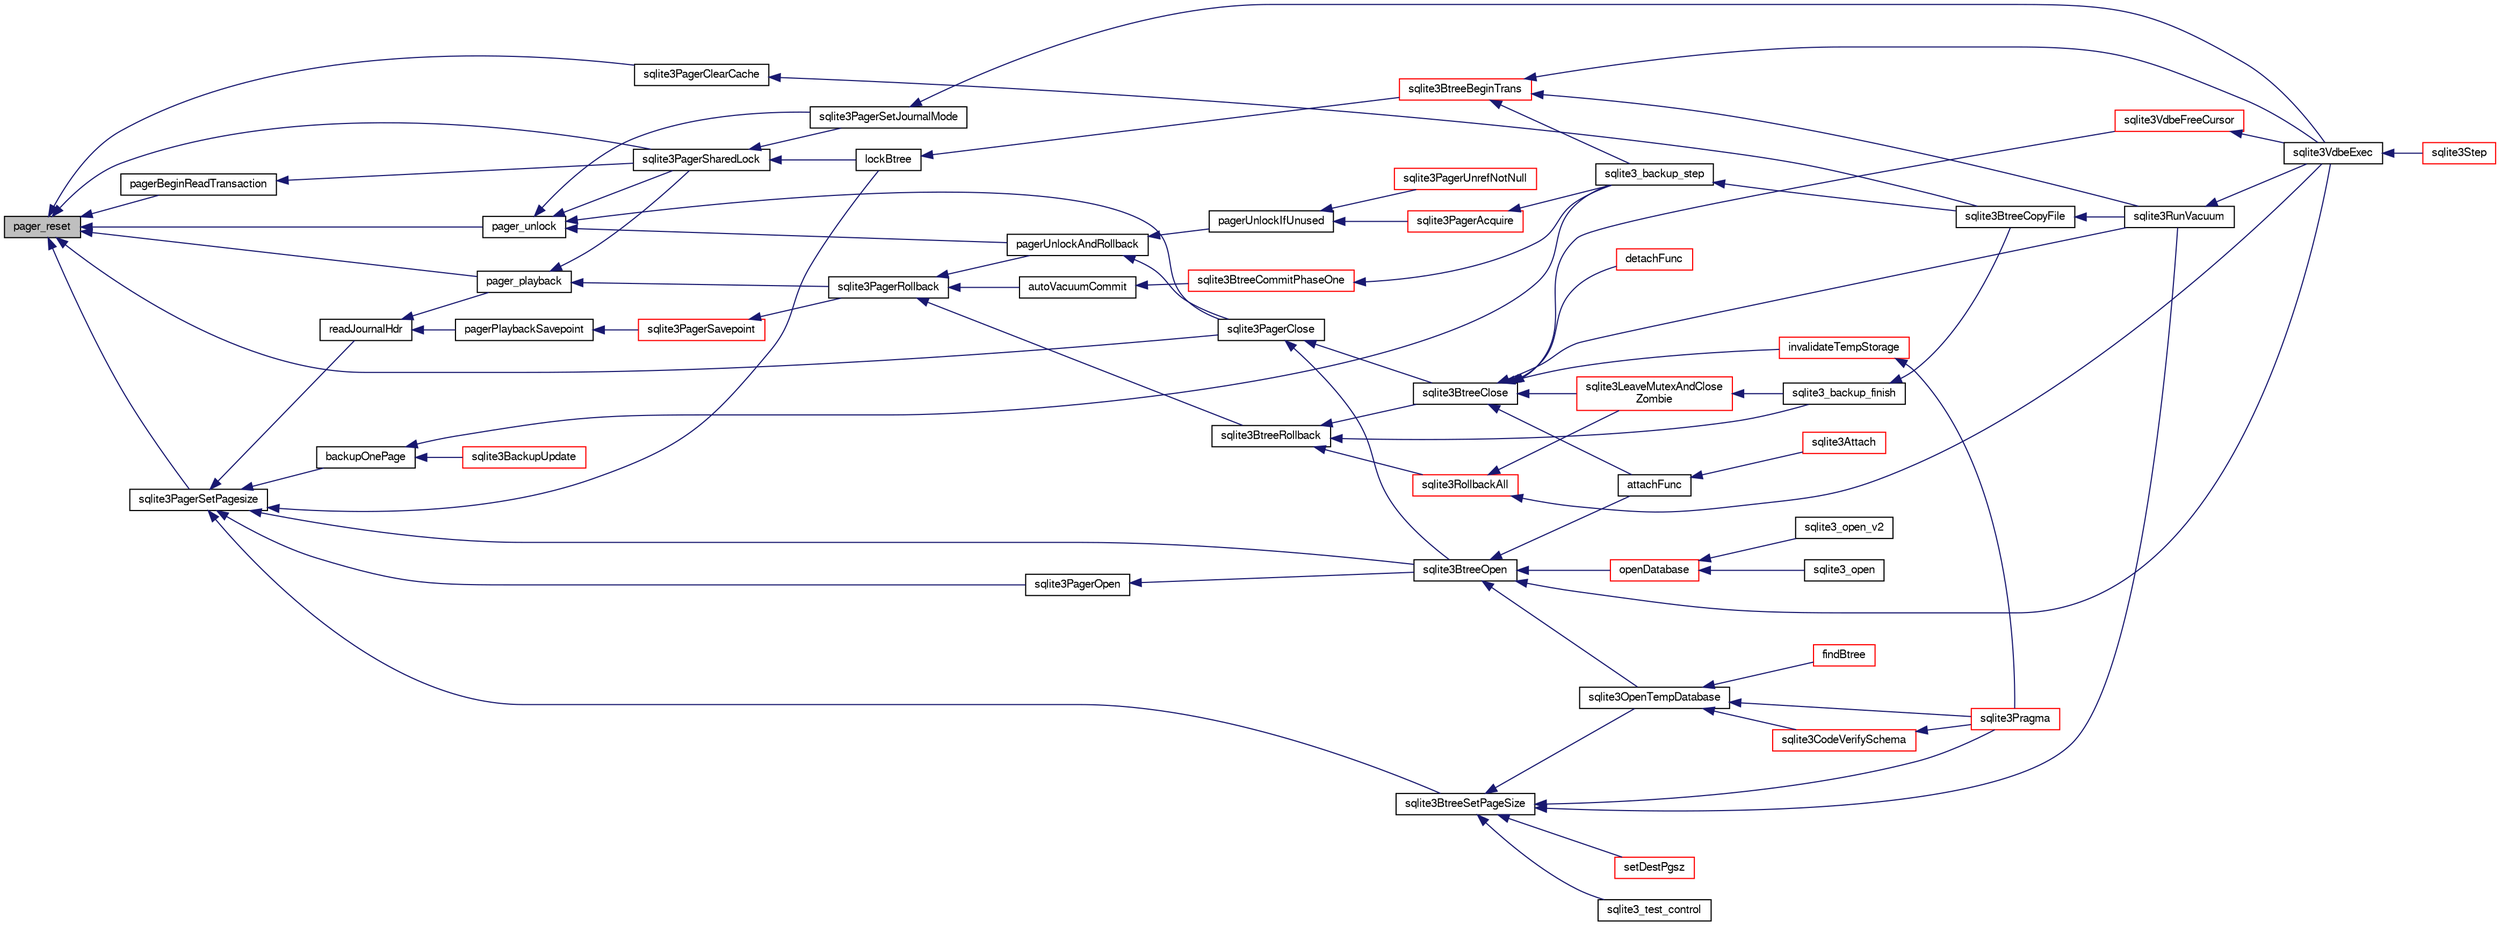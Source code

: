 digraph "pager_reset"
{
  edge [fontname="FreeSans",fontsize="10",labelfontname="FreeSans",labelfontsize="10"];
  node [fontname="FreeSans",fontsize="10",shape=record];
  rankdir="LR";
  Node195225 [label="pager_reset",height=0.2,width=0.4,color="black", fillcolor="grey75", style="filled", fontcolor="black"];
  Node195225 -> Node195226 [dir="back",color="midnightblue",fontsize="10",style="solid",fontname="FreeSans"];
  Node195226 [label="pager_unlock",height=0.2,width=0.4,color="black", fillcolor="white", style="filled",URL="$sqlite3_8c.html#a5b54bd09bd76fa68eb6310fbf9bbaf20"];
  Node195226 -> Node195227 [dir="back",color="midnightblue",fontsize="10",style="solid",fontname="FreeSans"];
  Node195227 [label="pagerUnlockAndRollback",height=0.2,width=0.4,color="black", fillcolor="white", style="filled",URL="$sqlite3_8c.html#a02d96b7bf62c3b13ba905d168914518c"];
  Node195227 -> Node195228 [dir="back",color="midnightblue",fontsize="10",style="solid",fontname="FreeSans"];
  Node195228 [label="sqlite3PagerClose",height=0.2,width=0.4,color="black", fillcolor="white", style="filled",URL="$sqlite3_8c.html#af94b1f96b60689fd09422cce2c85f53f"];
  Node195228 -> Node195229 [dir="back",color="midnightblue",fontsize="10",style="solid",fontname="FreeSans"];
  Node195229 [label="sqlite3BtreeOpen",height=0.2,width=0.4,color="black", fillcolor="white", style="filled",URL="$sqlite3_8c.html#a13dcb44dc34af6ce9d38de9c5aa975f9"];
  Node195229 -> Node195230 [dir="back",color="midnightblue",fontsize="10",style="solid",fontname="FreeSans"];
  Node195230 [label="sqlite3VdbeExec",height=0.2,width=0.4,color="black", fillcolor="white", style="filled",URL="$sqlite3_8c.html#a8ce40a614bdc56719c4d642b1e4dfb21"];
  Node195230 -> Node195231 [dir="back",color="midnightblue",fontsize="10",style="solid",fontname="FreeSans"];
  Node195231 [label="sqlite3Step",height=0.2,width=0.4,color="red", fillcolor="white", style="filled",URL="$sqlite3_8c.html#a3f2872e873e2758a4beedad1d5113554"];
  Node195229 -> Node195258 [dir="back",color="midnightblue",fontsize="10",style="solid",fontname="FreeSans"];
  Node195258 [label="attachFunc",height=0.2,width=0.4,color="black", fillcolor="white", style="filled",URL="$sqlite3_8c.html#a69cb751a7da501b9a0aa37e0d7c3eaf7"];
  Node195258 -> Node195259 [dir="back",color="midnightblue",fontsize="10",style="solid",fontname="FreeSans"];
  Node195259 [label="sqlite3Attach",height=0.2,width=0.4,color="red", fillcolor="white", style="filled",URL="$sqlite3_8c.html#ae0907fe0b43cc1b4c7e6a16213e8546f"];
  Node195229 -> Node195491 [dir="back",color="midnightblue",fontsize="10",style="solid",fontname="FreeSans"];
  Node195491 [label="sqlite3OpenTempDatabase",height=0.2,width=0.4,color="black", fillcolor="white", style="filled",URL="$sqlite3_8c.html#aaf3088380b731428b72d3b5777f93755"];
  Node195491 -> Node195435 [dir="back",color="midnightblue",fontsize="10",style="solid",fontname="FreeSans"];
  Node195435 [label="findBtree",height=0.2,width=0.4,color="red", fillcolor="white", style="filled",URL="$sqlite3_8c.html#ab4ee5743b77efd7f8832bf0b9315f973"];
  Node195491 -> Node195492 [dir="back",color="midnightblue",fontsize="10",style="solid",fontname="FreeSans"];
  Node195492 [label="sqlite3CodeVerifySchema",height=0.2,width=0.4,color="red", fillcolor="white", style="filled",URL="$sqlite3_8c.html#ad9d8708d96f8416ec59ebf41c57000f9"];
  Node195492 -> Node195308 [dir="back",color="midnightblue",fontsize="10",style="solid",fontname="FreeSans"];
  Node195308 [label="sqlite3Pragma",height=0.2,width=0.4,color="red", fillcolor="white", style="filled",URL="$sqlite3_8c.html#a111391370f58f8e6a6eca51fd34d62ed"];
  Node195491 -> Node195308 [dir="back",color="midnightblue",fontsize="10",style="solid",fontname="FreeSans"];
  Node195229 -> Node195465 [dir="back",color="midnightblue",fontsize="10",style="solid",fontname="FreeSans"];
  Node195465 [label="openDatabase",height=0.2,width=0.4,color="red", fillcolor="white", style="filled",URL="$sqlite3_8c.html#a6a9c3bc3a64234e863413f41db473758"];
  Node195465 -> Node195466 [dir="back",color="midnightblue",fontsize="10",style="solid",fontname="FreeSans"];
  Node195466 [label="sqlite3_open",height=0.2,width=0.4,color="black", fillcolor="white", style="filled",URL="$sqlite3_8h.html#a97ba966ed1acc38409786258268f5f71"];
  Node195465 -> Node195467 [dir="back",color="midnightblue",fontsize="10",style="solid",fontname="FreeSans"];
  Node195467 [label="sqlite3_open_v2",height=0.2,width=0.4,color="black", fillcolor="white", style="filled",URL="$sqlite3_8h.html#a140fe275b6975dc867cea50a65a217c4"];
  Node195228 -> Node195496 [dir="back",color="midnightblue",fontsize="10",style="solid",fontname="FreeSans"];
  Node195496 [label="sqlite3BtreeClose",height=0.2,width=0.4,color="black", fillcolor="white", style="filled",URL="$sqlite3_8c.html#a729b65009b66a99200496b09c124df01"];
  Node195496 -> Node195497 [dir="back",color="midnightblue",fontsize="10",style="solid",fontname="FreeSans"];
  Node195497 [label="sqlite3VdbeFreeCursor",height=0.2,width=0.4,color="red", fillcolor="white", style="filled",URL="$sqlite3_8c.html#a0f9084083e1d0639708934630f33d6ef"];
  Node195497 -> Node195230 [dir="back",color="midnightblue",fontsize="10",style="solid",fontname="FreeSans"];
  Node195496 -> Node195258 [dir="back",color="midnightblue",fontsize="10",style="solid",fontname="FreeSans"];
  Node195496 -> Node195445 [dir="back",color="midnightblue",fontsize="10",style="solid",fontname="FreeSans"];
  Node195445 [label="detachFunc",height=0.2,width=0.4,color="red", fillcolor="white", style="filled",URL="$sqlite3_8c.html#a2b3dd04cb87abd088926ab0082a60b77"];
  Node195496 -> Node195446 [dir="back",color="midnightblue",fontsize="10",style="solid",fontname="FreeSans"];
  Node195446 [label="invalidateTempStorage",height=0.2,width=0.4,color="red", fillcolor="white", style="filled",URL="$sqlite3_8c.html#a759777a1eb3c3e96a5af94932b39e69a"];
  Node195446 -> Node195308 [dir="back",color="midnightblue",fontsize="10",style="solid",fontname="FreeSans"];
  Node195496 -> Node195416 [dir="back",color="midnightblue",fontsize="10",style="solid",fontname="FreeSans"];
  Node195416 [label="sqlite3RunVacuum",height=0.2,width=0.4,color="black", fillcolor="white", style="filled",URL="$sqlite3_8c.html#a5e83ddc7b3e7e8e79ad5d1fc92de1d2f"];
  Node195416 -> Node195230 [dir="back",color="midnightblue",fontsize="10",style="solid",fontname="FreeSans"];
  Node195496 -> Node195459 [dir="back",color="midnightblue",fontsize="10",style="solid",fontname="FreeSans"];
  Node195459 [label="sqlite3LeaveMutexAndClose\lZombie",height=0.2,width=0.4,color="red", fillcolor="white", style="filled",URL="$sqlite3_8c.html#afe3a37c29dcb0fe9fc15fe07a3976f59"];
  Node195459 -> Node195460 [dir="back",color="midnightblue",fontsize="10",style="solid",fontname="FreeSans"];
  Node195460 [label="sqlite3_backup_finish",height=0.2,width=0.4,color="black", fillcolor="white", style="filled",URL="$sqlite3_8h.html#a176857dd58d99be53b6d7305533e0048"];
  Node195460 -> Node195444 [dir="back",color="midnightblue",fontsize="10",style="solid",fontname="FreeSans"];
  Node195444 [label="sqlite3BtreeCopyFile",height=0.2,width=0.4,color="black", fillcolor="white", style="filled",URL="$sqlite3_8c.html#a4d9e19a79f0d5c1dfcef0bd137ae83f9"];
  Node195444 -> Node195416 [dir="back",color="midnightblue",fontsize="10",style="solid",fontname="FreeSans"];
  Node195227 -> Node195501 [dir="back",color="midnightblue",fontsize="10",style="solid",fontname="FreeSans"];
  Node195501 [label="pagerUnlockIfUnused",height=0.2,width=0.4,color="black", fillcolor="white", style="filled",URL="$sqlite3_8c.html#abf547f4276efb6f10262f7fde1e4d065"];
  Node195501 -> Node195502 [dir="back",color="midnightblue",fontsize="10",style="solid",fontname="FreeSans"];
  Node195502 [label="sqlite3PagerAcquire",height=0.2,width=0.4,color="red", fillcolor="white", style="filled",URL="$sqlite3_8c.html#a22a53daafd2bd778cda390312651f994"];
  Node195502 -> Node195443 [dir="back",color="midnightblue",fontsize="10",style="solid",fontname="FreeSans"];
  Node195443 [label="sqlite3_backup_step",height=0.2,width=0.4,color="black", fillcolor="white", style="filled",URL="$sqlite3_8h.html#a1699b75e98d082eebc465a9e64c35269"];
  Node195443 -> Node195444 [dir="back",color="midnightblue",fontsize="10",style="solid",fontname="FreeSans"];
  Node195501 -> Node195575 [dir="back",color="midnightblue",fontsize="10",style="solid",fontname="FreeSans"];
  Node195575 [label="sqlite3PagerUnrefNotNull",height=0.2,width=0.4,color="red", fillcolor="white", style="filled",URL="$sqlite3_8c.html#a4b314f96f09f5c68c94672e420e31ab9"];
  Node195226 -> Node195228 [dir="back",color="midnightblue",fontsize="10",style="solid",fontname="FreeSans"];
  Node195226 -> Node195505 [dir="back",color="midnightblue",fontsize="10",style="solid",fontname="FreeSans"];
  Node195505 [label="sqlite3PagerSharedLock",height=0.2,width=0.4,color="black", fillcolor="white", style="filled",URL="$sqlite3_8c.html#a58c197b629fb6eaacf96c7add57c70df"];
  Node195505 -> Node195506 [dir="back",color="midnightblue",fontsize="10",style="solid",fontname="FreeSans"];
  Node195506 [label="sqlite3PagerSetJournalMode",height=0.2,width=0.4,color="black", fillcolor="white", style="filled",URL="$sqlite3_8c.html#afb929a0a4553cda84de16180ddbd09f7"];
  Node195506 -> Node195230 [dir="back",color="midnightblue",fontsize="10",style="solid",fontname="FreeSans"];
  Node195505 -> Node195507 [dir="back",color="midnightblue",fontsize="10",style="solid",fontname="FreeSans"];
  Node195507 [label="lockBtree",height=0.2,width=0.4,color="black", fillcolor="white", style="filled",URL="$sqlite3_8c.html#a5b808194d3178be15705a420265cee9d"];
  Node195507 -> Node195508 [dir="back",color="midnightblue",fontsize="10",style="solid",fontname="FreeSans"];
  Node195508 [label="sqlite3BtreeBeginTrans",height=0.2,width=0.4,color="red", fillcolor="white", style="filled",URL="$sqlite3_8c.html#a52d6706df15c67c22aa7d0e290c16bf5"];
  Node195508 -> Node195443 [dir="back",color="midnightblue",fontsize="10",style="solid",fontname="FreeSans"];
  Node195508 -> Node195230 [dir="back",color="midnightblue",fontsize="10",style="solid",fontname="FreeSans"];
  Node195508 -> Node195416 [dir="back",color="midnightblue",fontsize="10",style="solid",fontname="FreeSans"];
  Node195226 -> Node195506 [dir="back",color="midnightblue",fontsize="10",style="solid",fontname="FreeSans"];
  Node195225 -> Node195504 [dir="back",color="midnightblue",fontsize="10",style="solid",fontname="FreeSans"];
  Node195504 [label="pager_playback",height=0.2,width=0.4,color="black", fillcolor="white", style="filled",URL="$sqlite3_8c.html#a9d9a750a9fc76eb4b668c8a16b164a65"];
  Node195504 -> Node195505 [dir="back",color="midnightblue",fontsize="10",style="solid",fontname="FreeSans"];
  Node195504 -> Node195510 [dir="back",color="midnightblue",fontsize="10",style="solid",fontname="FreeSans"];
  Node195510 [label="sqlite3PagerRollback",height=0.2,width=0.4,color="black", fillcolor="white", style="filled",URL="$sqlite3_8c.html#afdd2ecbb97b7a716892ff6bd10c7dfd0"];
  Node195510 -> Node195227 [dir="back",color="midnightblue",fontsize="10",style="solid",fontname="FreeSans"];
  Node195510 -> Node195511 [dir="back",color="midnightblue",fontsize="10",style="solid",fontname="FreeSans"];
  Node195511 [label="autoVacuumCommit",height=0.2,width=0.4,color="black", fillcolor="white", style="filled",URL="$sqlite3_8c.html#a809d22c6311135ae3048adf41febaef0"];
  Node195511 -> Node195512 [dir="back",color="midnightblue",fontsize="10",style="solid",fontname="FreeSans"];
  Node195512 [label="sqlite3BtreeCommitPhaseOne",height=0.2,width=0.4,color="red", fillcolor="white", style="filled",URL="$sqlite3_8c.html#ae266cba101e64ad99a166f237532e262"];
  Node195512 -> Node195443 [dir="back",color="midnightblue",fontsize="10",style="solid",fontname="FreeSans"];
  Node195510 -> Node195515 [dir="back",color="midnightblue",fontsize="10",style="solid",fontname="FreeSans"];
  Node195515 [label="sqlite3BtreeRollback",height=0.2,width=0.4,color="black", fillcolor="white", style="filled",URL="$sqlite3_8c.html#a317473acdafdd688385c8954f09de186"];
  Node195515 -> Node195496 [dir="back",color="midnightblue",fontsize="10",style="solid",fontname="FreeSans"];
  Node195515 -> Node195460 [dir="back",color="midnightblue",fontsize="10",style="solid",fontname="FreeSans"];
  Node195515 -> Node195448 [dir="back",color="midnightblue",fontsize="10",style="solid",fontname="FreeSans"];
  Node195448 [label="sqlite3RollbackAll",height=0.2,width=0.4,color="red", fillcolor="white", style="filled",URL="$sqlite3_8c.html#ad902dd388d73208539f557962e3fe6bb"];
  Node195448 -> Node195230 [dir="back",color="midnightblue",fontsize="10",style="solid",fontname="FreeSans"];
  Node195448 -> Node195459 [dir="back",color="midnightblue",fontsize="10",style="solid",fontname="FreeSans"];
  Node195225 -> Node195613 [dir="back",color="midnightblue",fontsize="10",style="solid",fontname="FreeSans"];
  Node195613 [label="pagerBeginReadTransaction",height=0.2,width=0.4,color="black", fillcolor="white", style="filled",URL="$sqlite3_8c.html#a4a484b6c404f96050418d965e3cc17a1"];
  Node195613 -> Node195505 [dir="back",color="midnightblue",fontsize="10",style="solid",fontname="FreeSans"];
  Node195225 -> Node195614 [dir="back",color="midnightblue",fontsize="10",style="solid",fontname="FreeSans"];
  Node195614 [label="sqlite3PagerSetPagesize",height=0.2,width=0.4,color="black", fillcolor="white", style="filled",URL="$sqlite3_8c.html#ab668348d5dcc0382c247c74b6358f16e"];
  Node195614 -> Node195615 [dir="back",color="midnightblue",fontsize="10",style="solid",fontname="FreeSans"];
  Node195615 [label="readJournalHdr",height=0.2,width=0.4,color="black", fillcolor="white", style="filled",URL="$sqlite3_8c.html#a4367a6db0dfbaacd476aeecccc99904b"];
  Node195615 -> Node195504 [dir="back",color="midnightblue",fontsize="10",style="solid",fontname="FreeSans"];
  Node195615 -> Node195516 [dir="back",color="midnightblue",fontsize="10",style="solid",fontname="FreeSans"];
  Node195516 [label="pagerPlaybackSavepoint",height=0.2,width=0.4,color="black", fillcolor="white", style="filled",URL="$sqlite3_8c.html#aedf76c3b6661c4244cc3e2c5464fd12e"];
  Node195516 -> Node195517 [dir="back",color="midnightblue",fontsize="10",style="solid",fontname="FreeSans"];
  Node195517 [label="sqlite3PagerSavepoint",height=0.2,width=0.4,color="red", fillcolor="white", style="filled",URL="$sqlite3_8c.html#a8b5f1920b6a8b564a47e243868f2c8d4"];
  Node195517 -> Node195510 [dir="back",color="midnightblue",fontsize="10",style="solid",fontname="FreeSans"];
  Node195614 -> Node195596 [dir="back",color="midnightblue",fontsize="10",style="solid",fontname="FreeSans"];
  Node195596 [label="sqlite3PagerOpen",height=0.2,width=0.4,color="black", fillcolor="white", style="filled",URL="$sqlite3_8c.html#a5b4a74e8a1754922c482b7af19b30611"];
  Node195596 -> Node195229 [dir="back",color="midnightblue",fontsize="10",style="solid",fontname="FreeSans"];
  Node195614 -> Node195229 [dir="back",color="midnightblue",fontsize="10",style="solid",fontname="FreeSans"];
  Node195614 -> Node195616 [dir="back",color="midnightblue",fontsize="10",style="solid",fontname="FreeSans"];
  Node195616 [label="sqlite3BtreeSetPageSize",height=0.2,width=0.4,color="black", fillcolor="white", style="filled",URL="$sqlite3_8c.html#ad9c65e8377c831a80e0ac1f108c43f3e"];
  Node195616 -> Node195617 [dir="back",color="midnightblue",fontsize="10",style="solid",fontname="FreeSans"];
  Node195617 [label="setDestPgsz",height=0.2,width=0.4,color="red", fillcolor="white", style="filled",URL="$sqlite3_8c.html#acd3459ec2257f990aaea330d998fe0a6"];
  Node195616 -> Node195491 [dir="back",color="midnightblue",fontsize="10",style="solid",fontname="FreeSans"];
  Node195616 -> Node195308 [dir="back",color="midnightblue",fontsize="10",style="solid",fontname="FreeSans"];
  Node195616 -> Node195416 [dir="back",color="midnightblue",fontsize="10",style="solid",fontname="FreeSans"];
  Node195616 -> Node195618 [dir="back",color="midnightblue",fontsize="10",style="solid",fontname="FreeSans"];
  Node195618 [label="sqlite3_test_control",height=0.2,width=0.4,color="black", fillcolor="white", style="filled",URL="$sqlite3_8h.html#a3d90fdf0f259711a4e3822e12cd86106"];
  Node195614 -> Node195507 [dir="back",color="midnightblue",fontsize="10",style="solid",fontname="FreeSans"];
  Node195614 -> Node195592 [dir="back",color="midnightblue",fontsize="10",style="solid",fontname="FreeSans"];
  Node195592 [label="backupOnePage",height=0.2,width=0.4,color="black", fillcolor="white", style="filled",URL="$sqlite3_8c.html#a7efb6a8380d746b14e73db99ad3428a2"];
  Node195592 -> Node195443 [dir="back",color="midnightblue",fontsize="10",style="solid",fontname="FreeSans"];
  Node195592 -> Node195593 [dir="back",color="midnightblue",fontsize="10",style="solid",fontname="FreeSans"];
  Node195593 [label="sqlite3BackupUpdate",height=0.2,width=0.4,color="red", fillcolor="white", style="filled",URL="$sqlite3_8c.html#a928fd0b03c8d689beb3b81d73e9c713c"];
  Node195225 -> Node195228 [dir="back",color="midnightblue",fontsize="10",style="solid",fontname="FreeSans"];
  Node195225 -> Node195505 [dir="back",color="midnightblue",fontsize="10",style="solid",fontname="FreeSans"];
  Node195225 -> Node195619 [dir="back",color="midnightblue",fontsize="10",style="solid",fontname="FreeSans"];
  Node195619 [label="sqlite3PagerClearCache",height=0.2,width=0.4,color="black", fillcolor="white", style="filled",URL="$sqlite3_8c.html#a4a63ac64849ad46ad5a539332c43f494"];
  Node195619 -> Node195444 [dir="back",color="midnightblue",fontsize="10",style="solid",fontname="FreeSans"];
}
